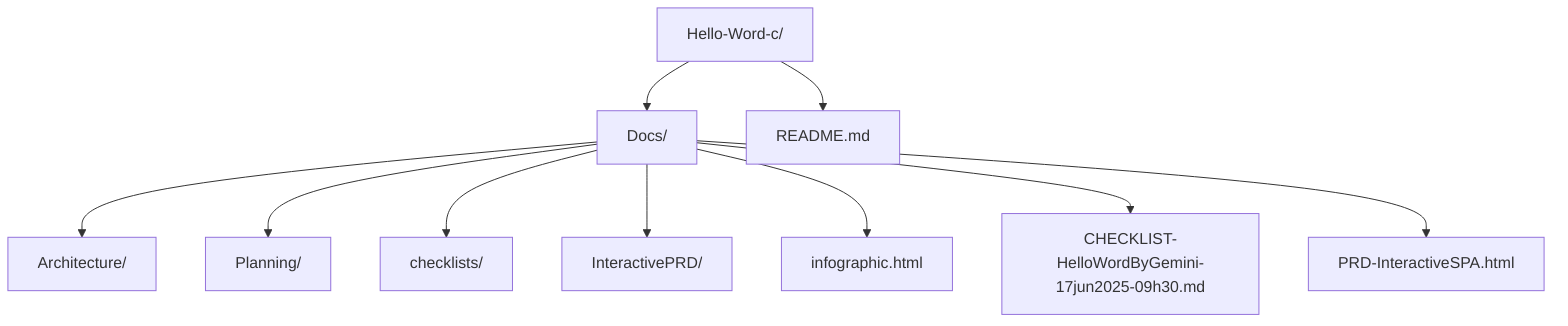%% Repo structure generated 2025-06-21
flowchart TD
  A[Hello-Word-c/]
  A --> B[Docs/]
  B --> B1[Architecture/]
  B --> B2[Planning/]
  B --> B3[checklists/]
  B --> B4[InteractivePRD/]
  B --> B5[infographic.html]
  B --> B6[CHECKLIST-HelloWordByGemini-17jun2025-09h30.md]
  B --> B7[PRD-InteractiveSPA.html]
  A --> README[README.md]